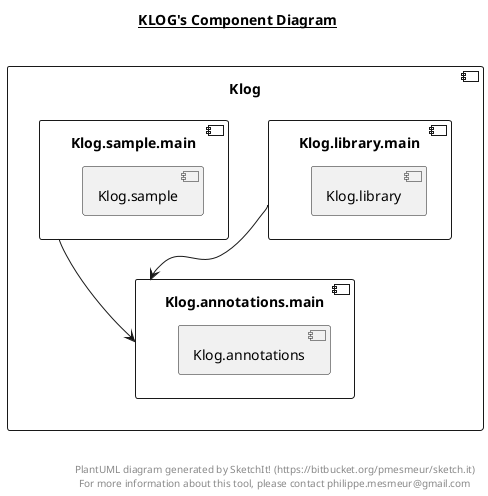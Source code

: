 @startuml

title __KLOG's Component Diagram__\n

  component "Klog" {
        [Klog.annotations.main]
        [Klog.library.main]
        [Klog.sample.main]
    component "Klog.annotations.main" {
          [Klog.annotations]
    }


    component "Klog.library.main" {
          [Klog.library]
    }


    component "Klog.sample.main" {
          [Klog.sample]
    }


  }


  [Klog.library.main] --> [Klog.annotations.main]
  [Klog.sample.main] --> [Klog.annotations.main]


right footer


PlantUML diagram generated by SketchIt! (https://bitbucket.org/pmesmeur/sketch.it)
For more information about this tool, please contact philippe.mesmeur@gmail.com
endfooter

@enduml
